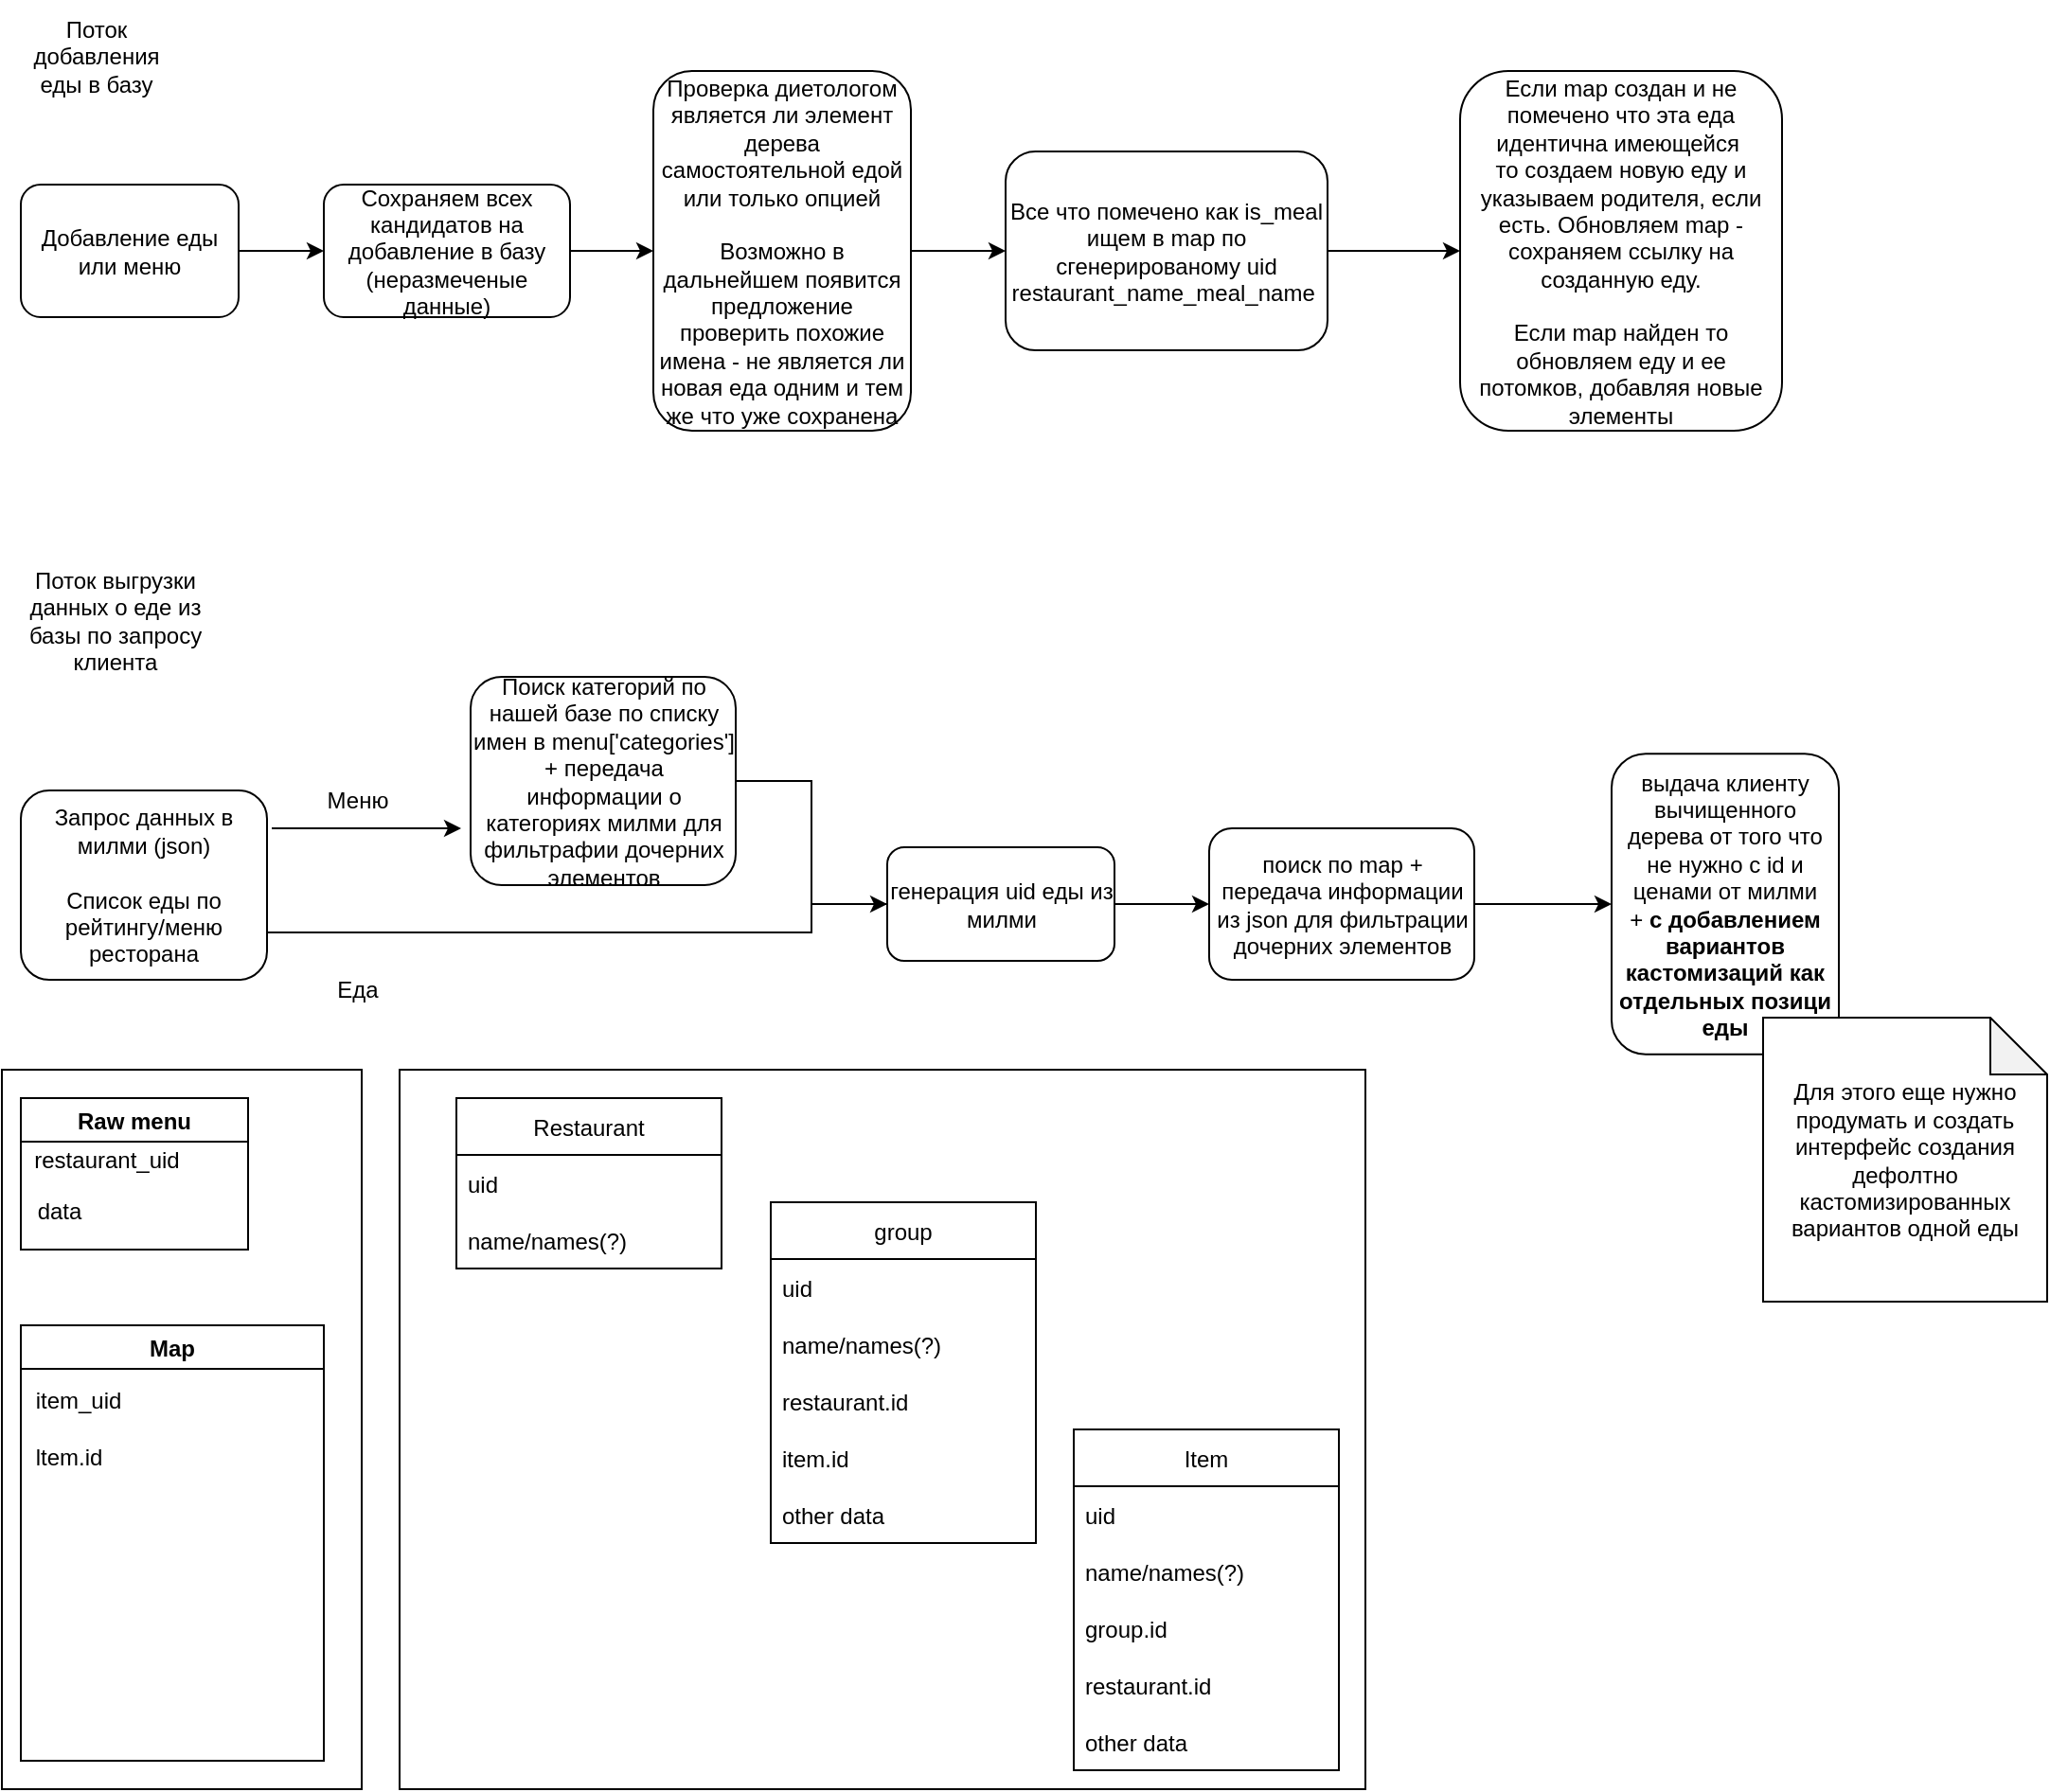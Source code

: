 <mxfile version="18.0.2" type="github">
  <diagram id="lErkqRbjp-bU6QlJ5qAt" name="Page-1">
    <mxGraphModel dx="868" dy="464" grid="1" gridSize="10" guides="1" tooltips="1" connect="1" arrows="1" fold="1" page="1" pageScale="1" pageWidth="827" pageHeight="1169" math="0" shadow="0">
      <root>
        <mxCell id="0" />
        <mxCell id="1" parent="0" />
        <mxCell id="-zRJ9sDAfq6-GGD5WKrb-93" value="" style="rounded=0;whiteSpace=wrap;html=1;" vertex="1" parent="1">
          <mxGeometry x="240" y="585" width="510" height="380" as="geometry" />
        </mxCell>
        <mxCell id="-zRJ9sDAfq6-GGD5WKrb-92" value="" style="rounded=0;whiteSpace=wrap;html=1;" vertex="1" parent="1">
          <mxGeometry x="30" y="585" width="190" height="380" as="geometry" />
        </mxCell>
        <mxCell id="-zRJ9sDAfq6-GGD5WKrb-28" style="edgeStyle=orthogonalEdgeStyle;rounded=0;orthogonalLoop=1;jettySize=auto;html=1;" edge="1" parent="1" source="-zRJ9sDAfq6-GGD5WKrb-26" target="-zRJ9sDAfq6-GGD5WKrb-27">
          <mxGeometry relative="1" as="geometry" />
        </mxCell>
        <mxCell id="-zRJ9sDAfq6-GGD5WKrb-26" value="Добавление еды или меню" style="rounded=1;whiteSpace=wrap;html=1;" vertex="1" parent="1">
          <mxGeometry x="40" y="117.5" width="115" height="70" as="geometry" />
        </mxCell>
        <mxCell id="-zRJ9sDAfq6-GGD5WKrb-27" value="Сохраняем всех кандидатов на добавление в базу (неразмеченые данные)" style="rounded=1;whiteSpace=wrap;html=1;" vertex="1" parent="1">
          <mxGeometry x="200" y="117.5" width="130" height="70" as="geometry" />
        </mxCell>
        <mxCell id="-zRJ9sDAfq6-GGD5WKrb-32" style="edgeStyle=orthogonalEdgeStyle;rounded=0;orthogonalLoop=1;jettySize=auto;html=1;entryX=0;entryY=0.5;entryDx=0;entryDy=0;" edge="1" parent="1" source="-zRJ9sDAfq6-GGD5WKrb-29" target="-zRJ9sDAfq6-GGD5WKrb-31">
          <mxGeometry relative="1" as="geometry" />
        </mxCell>
        <mxCell id="-zRJ9sDAfq6-GGD5WKrb-29" value="Проверка диетологом&lt;br&gt;является ли элемент дерева самостоятельной едой или только опцией&lt;br&gt;&lt;br&gt;Возможно в дальнейшем появится предложение проверить похожие имена - не является ли новая еда одним и тем же что уже сохранена" style="rounded=1;whiteSpace=wrap;html=1;" vertex="1" parent="1">
          <mxGeometry x="374" y="57.5" width="136" height="190" as="geometry" />
        </mxCell>
        <mxCell id="-zRJ9sDAfq6-GGD5WKrb-30" value="" style="endArrow=classic;html=1;rounded=0;exitX=1;exitY=0.5;exitDx=0;exitDy=0;" edge="1" parent="1" source="-zRJ9sDAfq6-GGD5WKrb-27" target="-zRJ9sDAfq6-GGD5WKrb-29">
          <mxGeometry width="50" height="50" relative="1" as="geometry">
            <mxPoint x="440" y="287.5" as="sourcePoint" />
            <mxPoint x="490" y="237.5" as="targetPoint" />
          </mxGeometry>
        </mxCell>
        <mxCell id="-zRJ9sDAfq6-GGD5WKrb-34" style="edgeStyle=orthogonalEdgeStyle;rounded=0;orthogonalLoop=1;jettySize=auto;html=1;entryX=0;entryY=0.5;entryDx=0;entryDy=0;" edge="1" parent="1" source="-zRJ9sDAfq6-GGD5WKrb-31" target="-zRJ9sDAfq6-GGD5WKrb-33">
          <mxGeometry relative="1" as="geometry" />
        </mxCell>
        <mxCell id="-zRJ9sDAfq6-GGD5WKrb-31" value="Все что помечено как is_meal ищем в map по сгенерированому uid restaurant_name_meal_name&amp;nbsp;&lt;br&gt;" style="rounded=1;whiteSpace=wrap;html=1;" vertex="1" parent="1">
          <mxGeometry x="560" y="100" width="170" height="105" as="geometry" />
        </mxCell>
        <mxCell id="-zRJ9sDAfq6-GGD5WKrb-33" value="Если map создан и не помечено что эта еда идентична имеющейся&amp;nbsp;&lt;br&gt;то создаем новую еду и указываем родителя, если есть. Обновляем map - сохраняем ссылку на созданную еду.&lt;br&gt;&lt;br&gt;Если map найден то обновляем еду и ее потомков, добавляя новые элементы" style="rounded=1;whiteSpace=wrap;html=1;" vertex="1" parent="1">
          <mxGeometry x="800" y="57.5" width="170" height="190" as="geometry" />
        </mxCell>
        <mxCell id="-zRJ9sDAfq6-GGD5WKrb-35" value="Поток добавления еды в базу" style="text;html=1;strokeColor=none;fillColor=none;align=center;verticalAlign=middle;whiteSpace=wrap;rounded=0;" vertex="1" parent="1">
          <mxGeometry x="40" y="20" width="80" height="60" as="geometry" />
        </mxCell>
        <mxCell id="-zRJ9sDAfq6-GGD5WKrb-36" value="Поток выгрузки данных о еде из базы по запросу клиента" style="text;html=1;strokeColor=none;fillColor=none;align=center;verticalAlign=middle;whiteSpace=wrap;rounded=0;" vertex="1" parent="1">
          <mxGeometry x="40" y="317.5" width="100" height="60" as="geometry" />
        </mxCell>
        <mxCell id="-zRJ9sDAfq6-GGD5WKrb-51" style="edgeStyle=orthogonalEdgeStyle;rounded=0;orthogonalLoop=1;jettySize=auto;html=1;exitX=1;exitY=0.75;exitDx=0;exitDy=0;" edge="1" parent="1" source="-zRJ9sDAfq6-GGD5WKrb-37">
          <mxGeometry relative="1" as="geometry">
            <mxPoint x="517.5" y="497.5" as="targetPoint" />
            <Array as="points">
              <mxPoint x="457.5" y="512.5" />
              <mxPoint x="457.5" y="497.5" />
            </Array>
          </mxGeometry>
        </mxCell>
        <mxCell id="-zRJ9sDAfq6-GGD5WKrb-37" value="Запрос данных в милми (json)&lt;br&gt;&lt;br&gt;Список еды по рейтингу/меню ресторана" style="rounded=1;whiteSpace=wrap;html=1;" vertex="1" parent="1">
          <mxGeometry x="40" y="437.5" width="130" height="100" as="geometry" />
        </mxCell>
        <mxCell id="-zRJ9sDAfq6-GGD5WKrb-40" style="edgeStyle=orthogonalEdgeStyle;rounded=0;orthogonalLoop=1;jettySize=auto;html=1;exitX=0.5;exitY=1;exitDx=0;exitDy=0;" edge="1" parent="1">
          <mxGeometry relative="1" as="geometry">
            <mxPoint x="712.5" y="357.5" as="sourcePoint" />
            <mxPoint x="712.5" y="357.5" as="targetPoint" />
          </mxGeometry>
        </mxCell>
        <mxCell id="-zRJ9sDAfq6-GGD5WKrb-42" value="" style="endArrow=classic;html=1;rounded=0;" edge="1" parent="1">
          <mxGeometry relative="1" as="geometry">
            <mxPoint x="172.5" y="457.5" as="sourcePoint" />
            <mxPoint x="272.5" y="457.5" as="targetPoint" />
          </mxGeometry>
        </mxCell>
        <mxCell id="-zRJ9sDAfq6-GGD5WKrb-45" value="Меню" style="text;html=1;strokeColor=none;fillColor=none;align=center;verticalAlign=middle;whiteSpace=wrap;rounded=0;" vertex="1" parent="1">
          <mxGeometry x="187.5" y="427.5" width="60" height="30" as="geometry" />
        </mxCell>
        <mxCell id="-zRJ9sDAfq6-GGD5WKrb-46" value="Еда" style="text;html=1;strokeColor=none;fillColor=none;align=center;verticalAlign=middle;whiteSpace=wrap;rounded=0;" vertex="1" parent="1">
          <mxGeometry x="187.5" y="527.5" width="60" height="30" as="geometry" />
        </mxCell>
        <mxCell id="-zRJ9sDAfq6-GGD5WKrb-54" value="" style="edgeStyle=orthogonalEdgeStyle;rounded=0;orthogonalLoop=1;jettySize=auto;html=1;" edge="1" parent="1" source="-zRJ9sDAfq6-GGD5WKrb-48" target="-zRJ9sDAfq6-GGD5WKrb-53">
          <mxGeometry relative="1" as="geometry" />
        </mxCell>
        <mxCell id="-zRJ9sDAfq6-GGD5WKrb-48" value="Поиск категорий по нашей базе по списку имен в menu[&#39;categories&#39;]&lt;br&gt;+ передача информации о категориях милми для фильтрафии дочерних элементов" style="rounded=1;whiteSpace=wrap;html=1;" vertex="1" parent="1">
          <mxGeometry x="277.5" y="377.5" width="140" height="110" as="geometry" />
        </mxCell>
        <mxCell id="-zRJ9sDAfq6-GGD5WKrb-56" style="edgeStyle=orthogonalEdgeStyle;rounded=0;orthogonalLoop=1;jettySize=auto;html=1;entryX=0;entryY=0.5;entryDx=0;entryDy=0;" edge="1" parent="1" source="-zRJ9sDAfq6-GGD5WKrb-53" target="-zRJ9sDAfq6-GGD5WKrb-55">
          <mxGeometry relative="1" as="geometry" />
        </mxCell>
        <mxCell id="-zRJ9sDAfq6-GGD5WKrb-53" value="генерация uid еды из милми" style="whiteSpace=wrap;html=1;rounded=1;" vertex="1" parent="1">
          <mxGeometry x="497.5" y="467.5" width="120" height="60" as="geometry" />
        </mxCell>
        <mxCell id="-zRJ9sDAfq6-GGD5WKrb-58" value="" style="edgeStyle=orthogonalEdgeStyle;rounded=0;orthogonalLoop=1;jettySize=auto;html=1;" edge="1" parent="1" source="-zRJ9sDAfq6-GGD5WKrb-55" target="-zRJ9sDAfq6-GGD5WKrb-57">
          <mxGeometry relative="1" as="geometry" />
        </mxCell>
        <mxCell id="-zRJ9sDAfq6-GGD5WKrb-55" value="поиск по map + передача информации из json для фильтрации дочерних элементов" style="whiteSpace=wrap;html=1;rounded=1;" vertex="1" parent="1">
          <mxGeometry x="667.5" y="457.5" width="140" height="80" as="geometry" />
        </mxCell>
        <mxCell id="-zRJ9sDAfq6-GGD5WKrb-57" value="выдача клиенту вычищенного дерева от того что не нужно с id и ценами от милми&lt;br&gt;+ &lt;b&gt;с добавлением вариантов кастомизаций как отдельных позици еды&lt;/b&gt;" style="whiteSpace=wrap;html=1;rounded=1;" vertex="1" parent="1">
          <mxGeometry x="880" y="418.13" width="120" height="158.75" as="geometry" />
        </mxCell>
        <mxCell id="-zRJ9sDAfq6-GGD5WKrb-59" value="Для этого еще нужно продумать и создать интерфейс создания дефолтно кастомизированных вариантов одной еды" style="shape=note;whiteSpace=wrap;html=1;backgroundOutline=1;darkOpacity=0.05;" vertex="1" parent="1">
          <mxGeometry x="960" y="557.5" width="150" height="150" as="geometry" />
        </mxCell>
        <mxCell id="-zRJ9sDAfq6-GGD5WKrb-63" value="Raw menu" style="swimlane;" vertex="1" parent="1">
          <mxGeometry x="40" y="600" width="120" height="80" as="geometry" />
        </mxCell>
        <mxCell id="-zRJ9sDAfq6-GGD5WKrb-64" value="restaurant_uid" style="text;html=1;align=center;verticalAlign=middle;resizable=0;points=[];autosize=1;strokeColor=none;fillColor=none;" vertex="1" parent="-zRJ9sDAfq6-GGD5WKrb-63">
          <mxGeometry y="22.5" width="90" height="20" as="geometry" />
        </mxCell>
        <mxCell id="-zRJ9sDAfq6-GGD5WKrb-65" value="data" style="text;html=1;align=center;verticalAlign=middle;resizable=0;points=[];autosize=1;strokeColor=none;fillColor=none;" vertex="1" parent="-zRJ9sDAfq6-GGD5WKrb-63">
          <mxGeometry y="50" width="40" height="20" as="geometry" />
        </mxCell>
        <mxCell id="-zRJ9sDAfq6-GGD5WKrb-75" value="Restaurant" style="swimlane;fontStyle=0;childLayout=stackLayout;horizontal=1;startSize=30;horizontalStack=0;resizeParent=1;resizeParentMax=0;resizeLast=0;collapsible=1;marginBottom=0;" vertex="1" parent="1">
          <mxGeometry x="270" y="600" width="140" height="90" as="geometry" />
        </mxCell>
        <mxCell id="-zRJ9sDAfq6-GGD5WKrb-76" value="uid" style="text;strokeColor=none;fillColor=none;align=left;verticalAlign=middle;spacingLeft=4;spacingRight=4;overflow=hidden;points=[[0,0.5],[1,0.5]];portConstraint=eastwest;rotatable=0;" vertex="1" parent="-zRJ9sDAfq6-GGD5WKrb-75">
          <mxGeometry y="30" width="140" height="30" as="geometry" />
        </mxCell>
        <mxCell id="-zRJ9sDAfq6-GGD5WKrb-77" value="name/names(?)" style="text;strokeColor=none;fillColor=none;align=left;verticalAlign=middle;spacingLeft=4;spacingRight=4;overflow=hidden;points=[[0,0.5],[1,0.5]];portConstraint=eastwest;rotatable=0;" vertex="1" parent="-zRJ9sDAfq6-GGD5WKrb-75">
          <mxGeometry y="60" width="140" height="30" as="geometry" />
        </mxCell>
        <mxCell id="-zRJ9sDAfq6-GGD5WKrb-79" value="Item" style="swimlane;fontStyle=0;childLayout=stackLayout;horizontal=1;startSize=30;horizontalStack=0;resizeParent=1;resizeParentMax=0;resizeLast=0;collapsible=1;marginBottom=0;" vertex="1" parent="1">
          <mxGeometry x="596" y="775" width="140" height="180" as="geometry" />
        </mxCell>
        <mxCell id="-zRJ9sDAfq6-GGD5WKrb-80" value="uid" style="text;strokeColor=none;fillColor=none;align=left;verticalAlign=middle;spacingLeft=4;spacingRight=4;overflow=hidden;points=[[0,0.5],[1,0.5]];portConstraint=eastwest;rotatable=0;" vertex="1" parent="-zRJ9sDAfq6-GGD5WKrb-79">
          <mxGeometry y="30" width="140" height="30" as="geometry" />
        </mxCell>
        <mxCell id="-zRJ9sDAfq6-GGD5WKrb-81" value="name/names(?)" style="text;strokeColor=none;fillColor=none;align=left;verticalAlign=middle;spacingLeft=4;spacingRight=4;overflow=hidden;points=[[0,0.5],[1,0.5]];portConstraint=eastwest;rotatable=0;" vertex="1" parent="-zRJ9sDAfq6-GGD5WKrb-79">
          <mxGeometry y="60" width="140" height="30" as="geometry" />
        </mxCell>
        <mxCell id="-zRJ9sDAfq6-GGD5WKrb-89" value="group.id" style="text;strokeColor=none;fillColor=none;align=left;verticalAlign=middle;spacingLeft=4;spacingRight=4;overflow=hidden;points=[[0,0.5],[1,0.5]];portConstraint=eastwest;rotatable=0;" vertex="1" parent="-zRJ9sDAfq6-GGD5WKrb-79">
          <mxGeometry y="90" width="140" height="30" as="geometry" />
        </mxCell>
        <mxCell id="-zRJ9sDAfq6-GGD5WKrb-82" value="restaurant.id" style="text;strokeColor=none;fillColor=none;align=left;verticalAlign=middle;spacingLeft=4;spacingRight=4;overflow=hidden;points=[[0,0.5],[1,0.5]];portConstraint=eastwest;rotatable=0;" vertex="1" parent="-zRJ9sDAfq6-GGD5WKrb-79">
          <mxGeometry y="120" width="140" height="30" as="geometry" />
        </mxCell>
        <mxCell id="-zRJ9sDAfq6-GGD5WKrb-91" value="other data" style="text;strokeColor=none;fillColor=none;align=left;verticalAlign=middle;spacingLeft=4;spacingRight=4;overflow=hidden;points=[[0,0.5],[1,0.5]];portConstraint=eastwest;rotatable=0;" vertex="1" parent="-zRJ9sDAfq6-GGD5WKrb-79">
          <mxGeometry y="150" width="140" height="30" as="geometry" />
        </mxCell>
        <mxCell id="-zRJ9sDAfq6-GGD5WKrb-83" value="group" style="swimlane;fontStyle=0;childLayout=stackLayout;horizontal=1;startSize=30;horizontalStack=0;resizeParent=1;resizeParentMax=0;resizeLast=0;collapsible=1;marginBottom=0;" vertex="1" parent="1">
          <mxGeometry x="436" y="655" width="140" height="180" as="geometry" />
        </mxCell>
        <mxCell id="-zRJ9sDAfq6-GGD5WKrb-84" value="uid" style="text;strokeColor=none;fillColor=none;align=left;verticalAlign=middle;spacingLeft=4;spacingRight=4;overflow=hidden;points=[[0,0.5],[1,0.5]];portConstraint=eastwest;rotatable=0;" vertex="1" parent="-zRJ9sDAfq6-GGD5WKrb-83">
          <mxGeometry y="30" width="140" height="30" as="geometry" />
        </mxCell>
        <mxCell id="-zRJ9sDAfq6-GGD5WKrb-85" value="name/names(?)" style="text;strokeColor=none;fillColor=none;align=left;verticalAlign=middle;spacingLeft=4;spacingRight=4;overflow=hidden;points=[[0,0.5],[1,0.5]];portConstraint=eastwest;rotatable=0;" vertex="1" parent="-zRJ9sDAfq6-GGD5WKrb-83">
          <mxGeometry y="60" width="140" height="30" as="geometry" />
        </mxCell>
        <mxCell id="-zRJ9sDAfq6-GGD5WKrb-86" value="restaurant.id" style="text;strokeColor=none;fillColor=none;align=left;verticalAlign=middle;spacingLeft=4;spacingRight=4;overflow=hidden;points=[[0,0.5],[1,0.5]];portConstraint=eastwest;rotatable=0;" vertex="1" parent="-zRJ9sDAfq6-GGD5WKrb-83">
          <mxGeometry y="90" width="140" height="30" as="geometry" />
        </mxCell>
        <mxCell id="-zRJ9sDAfq6-GGD5WKrb-90" value="item.id" style="text;strokeColor=none;fillColor=none;align=left;verticalAlign=middle;spacingLeft=4;spacingRight=4;overflow=hidden;points=[[0,0.5],[1,0.5]];portConstraint=eastwest;rotatable=0;" vertex="1" parent="-zRJ9sDAfq6-GGD5WKrb-83">
          <mxGeometry y="120" width="140" height="30" as="geometry" />
        </mxCell>
        <mxCell id="-zRJ9sDAfq6-GGD5WKrb-88" value="other data" style="text;strokeColor=none;fillColor=none;align=left;verticalAlign=middle;spacingLeft=4;spacingRight=4;overflow=hidden;points=[[0,0.5],[1,0.5]];portConstraint=eastwest;rotatable=0;" vertex="1" parent="-zRJ9sDAfq6-GGD5WKrb-83">
          <mxGeometry y="150" width="140" height="30" as="geometry" />
        </mxCell>
        <mxCell id="-zRJ9sDAfq6-GGD5WKrb-62" value="Map" style="swimlane;" vertex="1" parent="1">
          <mxGeometry x="40" y="720" width="160" height="230" as="geometry" />
        </mxCell>
        <mxCell id="-zRJ9sDAfq6-GGD5WKrb-66" value="item_uid" style="text;html=1;align=center;verticalAlign=middle;resizable=0;points=[];autosize=1;strokeColor=none;fillColor=none;" vertex="1" parent="-zRJ9sDAfq6-GGD5WKrb-62">
          <mxGeometry y="30" width="60" height="20" as="geometry" />
        </mxCell>
        <mxCell id="-zRJ9sDAfq6-GGD5WKrb-69" value="ltem.id" style="text;html=1;align=center;verticalAlign=middle;resizable=0;points=[];autosize=1;strokeColor=none;fillColor=none;" vertex="1" parent="-zRJ9sDAfq6-GGD5WKrb-62">
          <mxGeometry y="60" width="50" height="20" as="geometry" />
        </mxCell>
      </root>
    </mxGraphModel>
  </diagram>
</mxfile>
